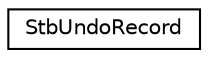 digraph "Graphical Class Hierarchy"
{
  edge [fontname="Helvetica",fontsize="10",labelfontname="Helvetica",labelfontsize="10"];
  node [fontname="Helvetica",fontsize="10",shape=record];
  rankdir="LR";
  Node0 [label="StbUndoRecord",height=0.2,width=0.4,color="black", fillcolor="white", style="filled",URL="$structStbUndoRecord.html"];
}
